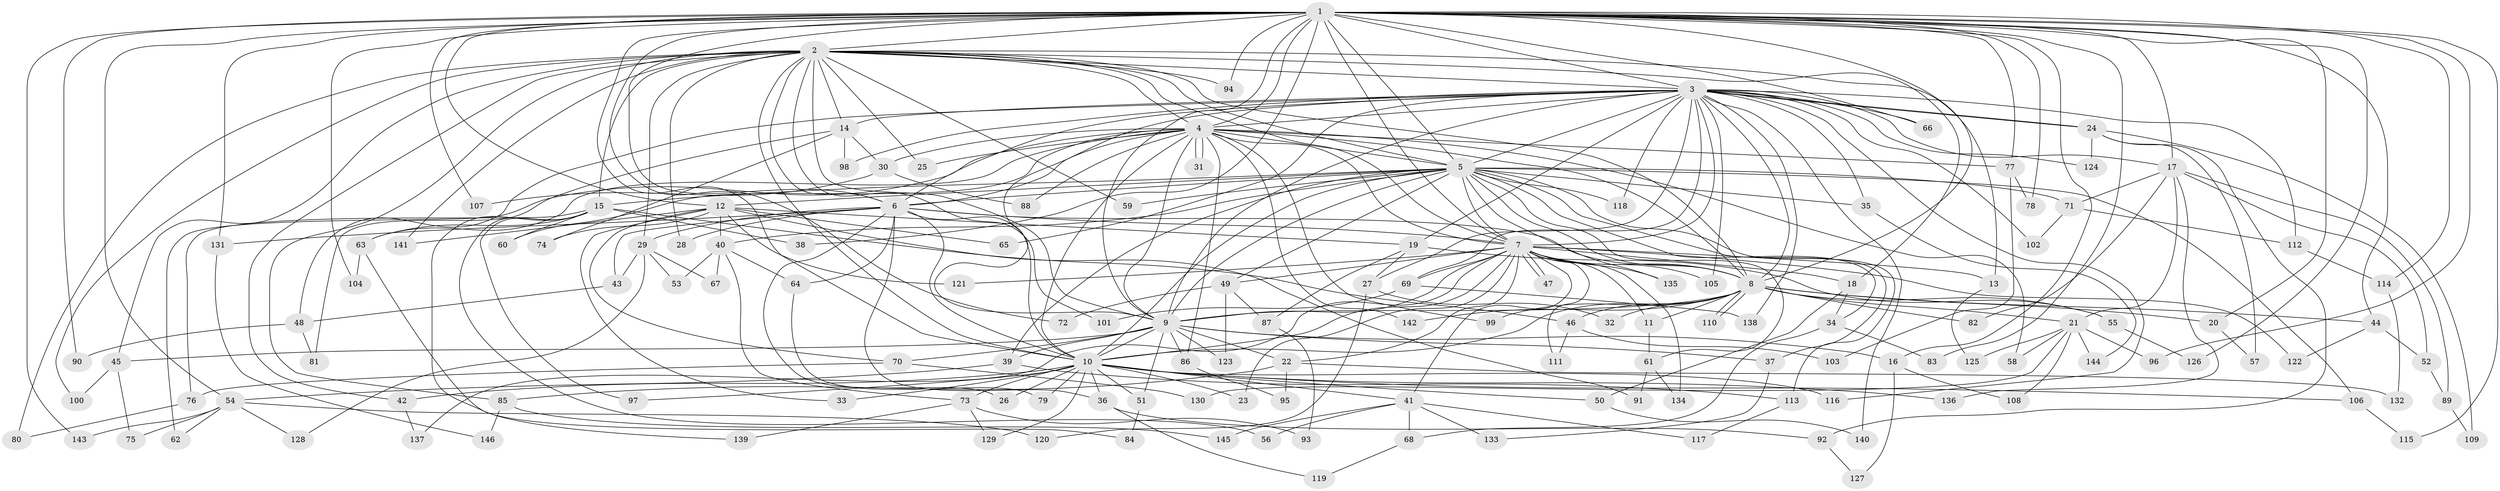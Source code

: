 // coarse degree distribution, {43: 0.009174311926605505, 21: 0.01834862385321101, 26: 0.009174311926605505, 34: 0.009174311926605505, 14: 0.009174311926605505, 17: 0.01834862385321101, 3: 0.1834862385321101, 13: 0.009174311926605505, 6: 0.03669724770642202, 11: 0.009174311926605505, 4: 0.13761467889908258, 8: 0.01834862385321101, 5: 0.03669724770642202, 2: 0.46788990825688076, 9: 0.009174311926605505, 7: 0.009174311926605505, 1: 0.009174311926605505}
// Generated by graph-tools (version 1.1) at 2025/51/02/27/25 19:51:46]
// undirected, 146 vertices, 317 edges
graph export_dot {
graph [start="1"]
  node [color=gray90,style=filled];
  1;
  2;
  3;
  4;
  5;
  6;
  7;
  8;
  9;
  10;
  11;
  12;
  13;
  14;
  15;
  16;
  17;
  18;
  19;
  20;
  21;
  22;
  23;
  24;
  25;
  26;
  27;
  28;
  29;
  30;
  31;
  32;
  33;
  34;
  35;
  36;
  37;
  38;
  39;
  40;
  41;
  42;
  43;
  44;
  45;
  46;
  47;
  48;
  49;
  50;
  51;
  52;
  53;
  54;
  55;
  56;
  57;
  58;
  59;
  60;
  61;
  62;
  63;
  64;
  65;
  66;
  67;
  68;
  69;
  70;
  71;
  72;
  73;
  74;
  75;
  76;
  77;
  78;
  79;
  80;
  81;
  82;
  83;
  84;
  85;
  86;
  87;
  88;
  89;
  90;
  91;
  92;
  93;
  94;
  95;
  96;
  97;
  98;
  99;
  100;
  101;
  102;
  103;
  104;
  105;
  106;
  107;
  108;
  109;
  110;
  111;
  112;
  113;
  114;
  115;
  116;
  117;
  118;
  119;
  120;
  121;
  122;
  123;
  124;
  125;
  126;
  127;
  128;
  129;
  130;
  131;
  132;
  133;
  134;
  135;
  136;
  137;
  138;
  139;
  140;
  141;
  142;
  143;
  144;
  145;
  146;
  1 -- 2;
  1 -- 3;
  1 -- 4;
  1 -- 5;
  1 -- 6;
  1 -- 7;
  1 -- 8;
  1 -- 9;
  1 -- 10;
  1 -- 12;
  1 -- 16;
  1 -- 17;
  1 -- 20;
  1 -- 38;
  1 -- 44;
  1 -- 54;
  1 -- 66;
  1 -- 72;
  1 -- 77;
  1 -- 78;
  1 -- 83;
  1 -- 90;
  1 -- 94;
  1 -- 96;
  1 -- 104;
  1 -- 107;
  1 -- 114;
  1 -- 115;
  1 -- 126;
  1 -- 131;
  1 -- 143;
  2 -- 3;
  2 -- 4;
  2 -- 5;
  2 -- 6;
  2 -- 7;
  2 -- 8;
  2 -- 9;
  2 -- 10;
  2 -- 13;
  2 -- 14;
  2 -- 15;
  2 -- 18;
  2 -- 25;
  2 -- 28;
  2 -- 29;
  2 -- 42;
  2 -- 45;
  2 -- 59;
  2 -- 80;
  2 -- 85;
  2 -- 94;
  2 -- 100;
  2 -- 101;
  2 -- 141;
  3 -- 4;
  3 -- 5;
  3 -- 6;
  3 -- 7;
  3 -- 8;
  3 -- 9;
  3 -- 10;
  3 -- 14;
  3 -- 17;
  3 -- 19;
  3 -- 24;
  3 -- 24;
  3 -- 27;
  3 -- 35;
  3 -- 48;
  3 -- 65;
  3 -- 66;
  3 -- 69;
  3 -- 98;
  3 -- 102;
  3 -- 105;
  3 -- 112;
  3 -- 116;
  3 -- 118;
  3 -- 124;
  3 -- 138;
  3 -- 140;
  4 -- 5;
  4 -- 6;
  4 -- 7;
  4 -- 8;
  4 -- 9;
  4 -- 10;
  4 -- 25;
  4 -- 30;
  4 -- 31;
  4 -- 31;
  4 -- 58;
  4 -- 60;
  4 -- 62;
  4 -- 63;
  4 -- 77;
  4 -- 86;
  4 -- 88;
  4 -- 99;
  4 -- 142;
  5 -- 6;
  5 -- 7;
  5 -- 8;
  5 -- 9;
  5 -- 10;
  5 -- 12;
  5 -- 15;
  5 -- 34;
  5 -- 35;
  5 -- 37;
  5 -- 39;
  5 -- 40;
  5 -- 49;
  5 -- 59;
  5 -- 61;
  5 -- 71;
  5 -- 106;
  5 -- 113;
  5 -- 118;
  5 -- 135;
  6 -- 7;
  6 -- 8;
  6 -- 9;
  6 -- 10;
  6 -- 26;
  6 -- 28;
  6 -- 29;
  6 -- 36;
  6 -- 43;
  6 -- 64;
  6 -- 131;
  7 -- 8;
  7 -- 9;
  7 -- 10;
  7 -- 11;
  7 -- 13;
  7 -- 18;
  7 -- 22;
  7 -- 23;
  7 -- 41;
  7 -- 47;
  7 -- 47;
  7 -- 49;
  7 -- 69;
  7 -- 105;
  7 -- 111;
  7 -- 121;
  7 -- 122;
  7 -- 134;
  7 -- 135;
  7 -- 137;
  8 -- 9;
  8 -- 10;
  8 -- 11;
  8 -- 20;
  8 -- 21;
  8 -- 32;
  8 -- 44;
  8 -- 46;
  8 -- 55;
  8 -- 82;
  8 -- 99;
  8 -- 110;
  8 -- 110;
  8 -- 142;
  9 -- 10;
  9 -- 16;
  9 -- 22;
  9 -- 37;
  9 -- 39;
  9 -- 45;
  9 -- 51;
  9 -- 70;
  9 -- 86;
  9 -- 123;
  10 -- 23;
  10 -- 26;
  10 -- 33;
  10 -- 36;
  10 -- 41;
  10 -- 42;
  10 -- 50;
  10 -- 51;
  10 -- 73;
  10 -- 79;
  10 -- 97;
  10 -- 106;
  10 -- 116;
  10 -- 129;
  10 -- 136;
  11 -- 61;
  12 -- 19;
  12 -- 33;
  12 -- 40;
  12 -- 65;
  12 -- 70;
  12 -- 74;
  12 -- 91;
  12 -- 121;
  12 -- 141;
  13 -- 125;
  14 -- 30;
  14 -- 74;
  14 -- 81;
  14 -- 98;
  15 -- 38;
  15 -- 46;
  15 -- 56;
  15 -- 60;
  15 -- 63;
  15 -- 76;
  15 -- 97;
  15 -- 139;
  16 -- 108;
  16 -- 127;
  17 -- 21;
  17 -- 52;
  17 -- 71;
  17 -- 82;
  17 -- 89;
  17 -- 136;
  18 -- 34;
  18 -- 50;
  19 -- 27;
  19 -- 55;
  19 -- 87;
  20 -- 57;
  21 -- 58;
  21 -- 96;
  21 -- 108;
  21 -- 125;
  21 -- 130;
  21 -- 144;
  22 -- 85;
  22 -- 95;
  22 -- 132;
  24 -- 57;
  24 -- 92;
  24 -- 109;
  24 -- 124;
  27 -- 32;
  27 -- 120;
  29 -- 43;
  29 -- 53;
  29 -- 67;
  29 -- 128;
  30 -- 88;
  30 -- 107;
  34 -- 68;
  34 -- 83;
  35 -- 144;
  36 -- 92;
  36 -- 119;
  37 -- 133;
  39 -- 54;
  39 -- 113;
  40 -- 53;
  40 -- 64;
  40 -- 67;
  40 -- 73;
  41 -- 56;
  41 -- 68;
  41 -- 117;
  41 -- 133;
  41 -- 145;
  42 -- 137;
  43 -- 48;
  44 -- 52;
  44 -- 122;
  45 -- 75;
  45 -- 100;
  46 -- 103;
  46 -- 111;
  48 -- 81;
  48 -- 90;
  49 -- 72;
  49 -- 87;
  49 -- 123;
  50 -- 140;
  51 -- 84;
  52 -- 89;
  54 -- 62;
  54 -- 75;
  54 -- 120;
  54 -- 128;
  54 -- 143;
  55 -- 126;
  61 -- 91;
  61 -- 134;
  63 -- 84;
  63 -- 104;
  64 -- 79;
  68 -- 119;
  69 -- 101;
  69 -- 138;
  70 -- 76;
  70 -- 130;
  71 -- 102;
  71 -- 112;
  73 -- 93;
  73 -- 129;
  73 -- 139;
  76 -- 80;
  77 -- 78;
  77 -- 103;
  85 -- 145;
  85 -- 146;
  86 -- 95;
  87 -- 93;
  89 -- 109;
  92 -- 127;
  106 -- 115;
  112 -- 114;
  113 -- 117;
  114 -- 132;
  131 -- 146;
}
